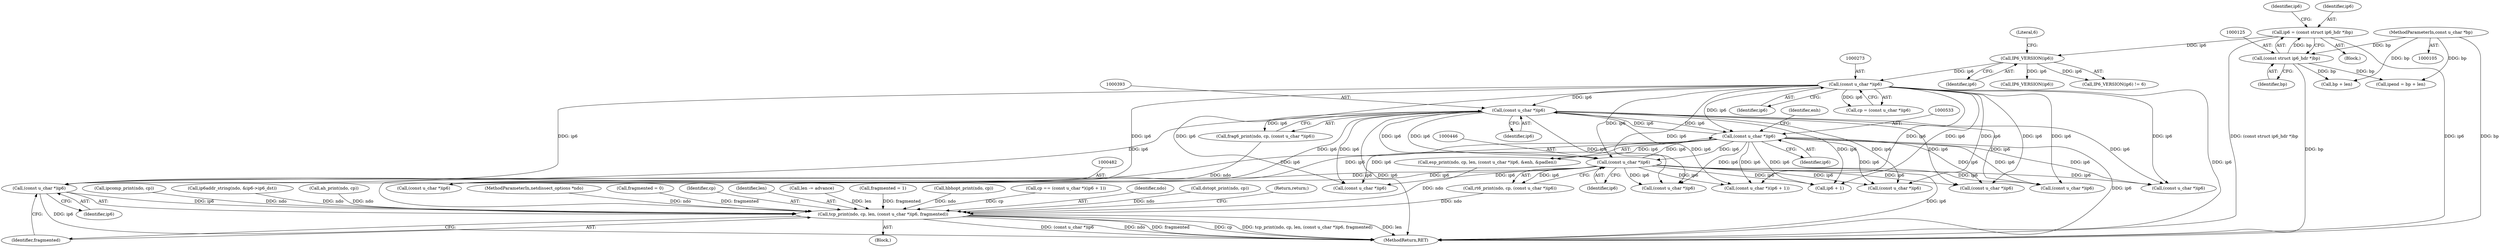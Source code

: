 digraph "0_tcpdump_66df248b49095c261138b5a5e34d341a6bf9ac7f@pointer" {
"1000481" [label="(Call,(const u_char *)ip6)"];
"1000392" [label="(Call,(const u_char *)ip6)"];
"1000532" [label="(Call,(const u_char *)ip6)"];
"1000272" [label="(Call,(const u_char *)ip6)"];
"1000154" [label="(Call,IP6_VERSION(ip6))"];
"1000122" [label="(Call,ip6 = (const struct ip6_hdr *)bp)"];
"1000124" [label="(Call,(const struct ip6_hdr *)bp)"];
"1000107" [label="(MethodParameterIn,const u_char *bp)"];
"1000445" [label="(Call,(const u_char *)ip6)"];
"1000477" [label="(Call,tcp_print(ndo, cp, len, (const u_char *)ip6, fragmented))"];
"1000129" [label="(Identifier,ip6)"];
"1000123" [label="(Identifier,ip6)"];
"1000392" [label="(Call,(const u_char *)ip6)"];
"1000394" [label="(Identifier,ip6)"];
"1000254" [label="(Call,ipend = bp + len)"];
"1000256" [label="(Call,bp + len)"];
"1000118" [label="(Call,fragmented = 0)"];
"1000442" [label="(Call,rt6_print(ndo, cp, (const u_char *)ip6))"];
"1000155" [label="(Identifier,ip6)"];
"1000479" [label="(Identifier,cp)"];
"1000481" [label="(Call,(const u_char *)ip6)"];
"1000480" [label="(Identifier,len)"];
"1000484" [label="(Identifier,fragmented)"];
"1000305" [label="(Call,len -= advance)"];
"1000412" [label="(Call,fragmented = 1)"];
"1000568" [label="(Call,(const u_char *)ip6)"];
"1000163" [label="(Call,IP6_VERSION(ip6))"];
"1000357" [label="(Call,hbhopt_print(ndo, cp))"];
"1000274" [label="(Identifier,ip6)"];
"1000310" [label="(Call,cp == (const u_char *)(ip6 + 1))"];
"1000478" [label="(Identifier,ndo)"];
"1000534" [label="(Identifier,ip6)"];
"1000373" [label="(Call,dstopt_print(ndo, cp))"];
"1000109" [label="(Block,)"];
"1000483" [label="(Identifier,ip6)"];
"1000501" [label="(Call,(const u_char *)ip6)"];
"1000154" [label="(Call,IP6_VERSION(ip6))"];
"1000153" [label="(Call,IP6_VERSION(ip6) != 6)"];
"1000270" [label="(Call,cp = (const u_char *)ip6)"];
"1000485" [label="(Return,return;)"];
"1000532" [label="(Call,(const u_char *)ip6)"];
"1000555" [label="(Call,ipcomp_print(ndo, cp))"];
"1000447" [label="(Identifier,ip6)"];
"1000124" [label="(Call,(const struct ip6_hdr *)bp)"];
"1000126" [label="(Identifier,bp)"];
"1000345" [label="(Call,ip6addr_string(ndo, &ip6->ip6_dst))"];
"1000423" [label="(Call,(const u_char *)ip6)"];
"1000491" [label="(Call,(const u_char *)ip6)"];
"1000156" [label="(Literal,6)"];
"1000122" [label="(Call,ip6 = (const struct ip6_hdr *)bp)"];
"1000509" [label="(Call,ah_print(ndo, cp))"];
"1000536" [label="(Identifier,enh)"];
"1000389" [label="(Call,frag6_print(ndo, cp, (const u_char *)ip6))"];
"1000462" [label="(Call,(const u_char *)ip6)"];
"1000445" [label="(Call,(const u_char *)ip6)"];
"1000272" [label="(Call,(const u_char *)ip6)"];
"1000528" [label="(Call,esp_print(ndo, cp, len, (const u_char *)ip6, &enh, &padlen))"];
"1000312" [label="(Call,(const u_char *)(ip6 + 1))"];
"1000107" [label="(MethodParameterIn,const u_char *bp)"];
"1000314" [label="(Call,ip6 + 1)"];
"1000353" [label="(Block,)"];
"1000477" [label="(Call,tcp_print(ndo, cp, len, (const u_char *)ip6, fragmented))"];
"1000106" [label="(MethodParameterIn,netdissect_options *ndo)"];
"1000471" [label="(Call,(const u_char *)ip6)"];
"1000595" [label="(Call,(const u_char *)ip6)"];
"1000633" [label="(MethodReturn,RET)"];
"1000481" -> "1000477"  [label="AST: "];
"1000481" -> "1000483"  [label="CFG: "];
"1000482" -> "1000481"  [label="AST: "];
"1000483" -> "1000481"  [label="AST: "];
"1000484" -> "1000481"  [label="CFG: "];
"1000481" -> "1000633"  [label="DDG: ip6"];
"1000481" -> "1000477"  [label="DDG: ip6"];
"1000392" -> "1000481"  [label="DDG: ip6"];
"1000532" -> "1000481"  [label="DDG: ip6"];
"1000272" -> "1000481"  [label="DDG: ip6"];
"1000445" -> "1000481"  [label="DDG: ip6"];
"1000392" -> "1000389"  [label="AST: "];
"1000392" -> "1000394"  [label="CFG: "];
"1000393" -> "1000392"  [label="AST: "];
"1000394" -> "1000392"  [label="AST: "];
"1000389" -> "1000392"  [label="CFG: "];
"1000392" -> "1000633"  [label="DDG: ip6"];
"1000392" -> "1000312"  [label="DDG: ip6"];
"1000392" -> "1000314"  [label="DDG: ip6"];
"1000392" -> "1000389"  [label="DDG: ip6"];
"1000532" -> "1000392"  [label="DDG: ip6"];
"1000272" -> "1000392"  [label="DDG: ip6"];
"1000445" -> "1000392"  [label="DDG: ip6"];
"1000392" -> "1000423"  [label="DDG: ip6"];
"1000392" -> "1000445"  [label="DDG: ip6"];
"1000392" -> "1000462"  [label="DDG: ip6"];
"1000392" -> "1000471"  [label="DDG: ip6"];
"1000392" -> "1000491"  [label="DDG: ip6"];
"1000392" -> "1000501"  [label="DDG: ip6"];
"1000392" -> "1000532"  [label="DDG: ip6"];
"1000392" -> "1000568"  [label="DDG: ip6"];
"1000392" -> "1000595"  [label="DDG: ip6"];
"1000532" -> "1000528"  [label="AST: "];
"1000532" -> "1000534"  [label="CFG: "];
"1000533" -> "1000532"  [label="AST: "];
"1000534" -> "1000532"  [label="AST: "];
"1000536" -> "1000532"  [label="CFG: "];
"1000532" -> "1000633"  [label="DDG: ip6"];
"1000532" -> "1000312"  [label="DDG: ip6"];
"1000532" -> "1000314"  [label="DDG: ip6"];
"1000532" -> "1000423"  [label="DDG: ip6"];
"1000532" -> "1000445"  [label="DDG: ip6"];
"1000532" -> "1000462"  [label="DDG: ip6"];
"1000532" -> "1000471"  [label="DDG: ip6"];
"1000532" -> "1000491"  [label="DDG: ip6"];
"1000532" -> "1000501"  [label="DDG: ip6"];
"1000532" -> "1000528"  [label="DDG: ip6"];
"1000272" -> "1000532"  [label="DDG: ip6"];
"1000445" -> "1000532"  [label="DDG: ip6"];
"1000532" -> "1000568"  [label="DDG: ip6"];
"1000532" -> "1000595"  [label="DDG: ip6"];
"1000272" -> "1000270"  [label="AST: "];
"1000272" -> "1000274"  [label="CFG: "];
"1000273" -> "1000272"  [label="AST: "];
"1000274" -> "1000272"  [label="AST: "];
"1000270" -> "1000272"  [label="CFG: "];
"1000272" -> "1000633"  [label="DDG: ip6"];
"1000272" -> "1000270"  [label="DDG: ip6"];
"1000154" -> "1000272"  [label="DDG: ip6"];
"1000272" -> "1000312"  [label="DDG: ip6"];
"1000272" -> "1000314"  [label="DDG: ip6"];
"1000272" -> "1000423"  [label="DDG: ip6"];
"1000272" -> "1000445"  [label="DDG: ip6"];
"1000272" -> "1000462"  [label="DDG: ip6"];
"1000272" -> "1000471"  [label="DDG: ip6"];
"1000272" -> "1000491"  [label="DDG: ip6"];
"1000272" -> "1000501"  [label="DDG: ip6"];
"1000272" -> "1000568"  [label="DDG: ip6"];
"1000272" -> "1000595"  [label="DDG: ip6"];
"1000154" -> "1000153"  [label="AST: "];
"1000154" -> "1000155"  [label="CFG: "];
"1000155" -> "1000154"  [label="AST: "];
"1000156" -> "1000154"  [label="CFG: "];
"1000154" -> "1000153"  [label="DDG: ip6"];
"1000122" -> "1000154"  [label="DDG: ip6"];
"1000154" -> "1000163"  [label="DDG: ip6"];
"1000122" -> "1000109"  [label="AST: "];
"1000122" -> "1000124"  [label="CFG: "];
"1000123" -> "1000122"  [label="AST: "];
"1000124" -> "1000122"  [label="AST: "];
"1000129" -> "1000122"  [label="CFG: "];
"1000122" -> "1000633"  [label="DDG: ip6"];
"1000122" -> "1000633"  [label="DDG: (const struct ip6_hdr *)bp"];
"1000124" -> "1000122"  [label="DDG: bp"];
"1000124" -> "1000126"  [label="CFG: "];
"1000125" -> "1000124"  [label="AST: "];
"1000126" -> "1000124"  [label="AST: "];
"1000124" -> "1000633"  [label="DDG: bp"];
"1000107" -> "1000124"  [label="DDG: bp"];
"1000124" -> "1000254"  [label="DDG: bp"];
"1000124" -> "1000256"  [label="DDG: bp"];
"1000107" -> "1000105"  [label="AST: "];
"1000107" -> "1000633"  [label="DDG: bp"];
"1000107" -> "1000254"  [label="DDG: bp"];
"1000107" -> "1000256"  [label="DDG: bp"];
"1000445" -> "1000442"  [label="AST: "];
"1000445" -> "1000447"  [label="CFG: "];
"1000446" -> "1000445"  [label="AST: "];
"1000447" -> "1000445"  [label="AST: "];
"1000442" -> "1000445"  [label="CFG: "];
"1000445" -> "1000633"  [label="DDG: ip6"];
"1000445" -> "1000312"  [label="DDG: ip6"];
"1000445" -> "1000314"  [label="DDG: ip6"];
"1000445" -> "1000423"  [label="DDG: ip6"];
"1000445" -> "1000442"  [label="DDG: ip6"];
"1000445" -> "1000462"  [label="DDG: ip6"];
"1000445" -> "1000471"  [label="DDG: ip6"];
"1000445" -> "1000491"  [label="DDG: ip6"];
"1000445" -> "1000501"  [label="DDG: ip6"];
"1000445" -> "1000568"  [label="DDG: ip6"];
"1000445" -> "1000595"  [label="DDG: ip6"];
"1000477" -> "1000353"  [label="AST: "];
"1000477" -> "1000484"  [label="CFG: "];
"1000478" -> "1000477"  [label="AST: "];
"1000479" -> "1000477"  [label="AST: "];
"1000480" -> "1000477"  [label="AST: "];
"1000484" -> "1000477"  [label="AST: "];
"1000485" -> "1000477"  [label="CFG: "];
"1000477" -> "1000633"  [label="DDG: cp"];
"1000477" -> "1000633"  [label="DDG: tcp_print(ndo, cp, len, (const u_char *)ip6, fragmented)"];
"1000477" -> "1000633"  [label="DDG: len"];
"1000477" -> "1000633"  [label="DDG: (const u_char *)ip6"];
"1000477" -> "1000633"  [label="DDG: ndo"];
"1000477" -> "1000633"  [label="DDG: fragmented"];
"1000442" -> "1000477"  [label="DDG: ndo"];
"1000555" -> "1000477"  [label="DDG: ndo"];
"1000357" -> "1000477"  [label="DDG: ndo"];
"1000528" -> "1000477"  [label="DDG: ndo"];
"1000389" -> "1000477"  [label="DDG: ndo"];
"1000373" -> "1000477"  [label="DDG: ndo"];
"1000345" -> "1000477"  [label="DDG: ndo"];
"1000509" -> "1000477"  [label="DDG: ndo"];
"1000106" -> "1000477"  [label="DDG: ndo"];
"1000310" -> "1000477"  [label="DDG: cp"];
"1000305" -> "1000477"  [label="DDG: len"];
"1000412" -> "1000477"  [label="DDG: fragmented"];
"1000118" -> "1000477"  [label="DDG: fragmented"];
}
